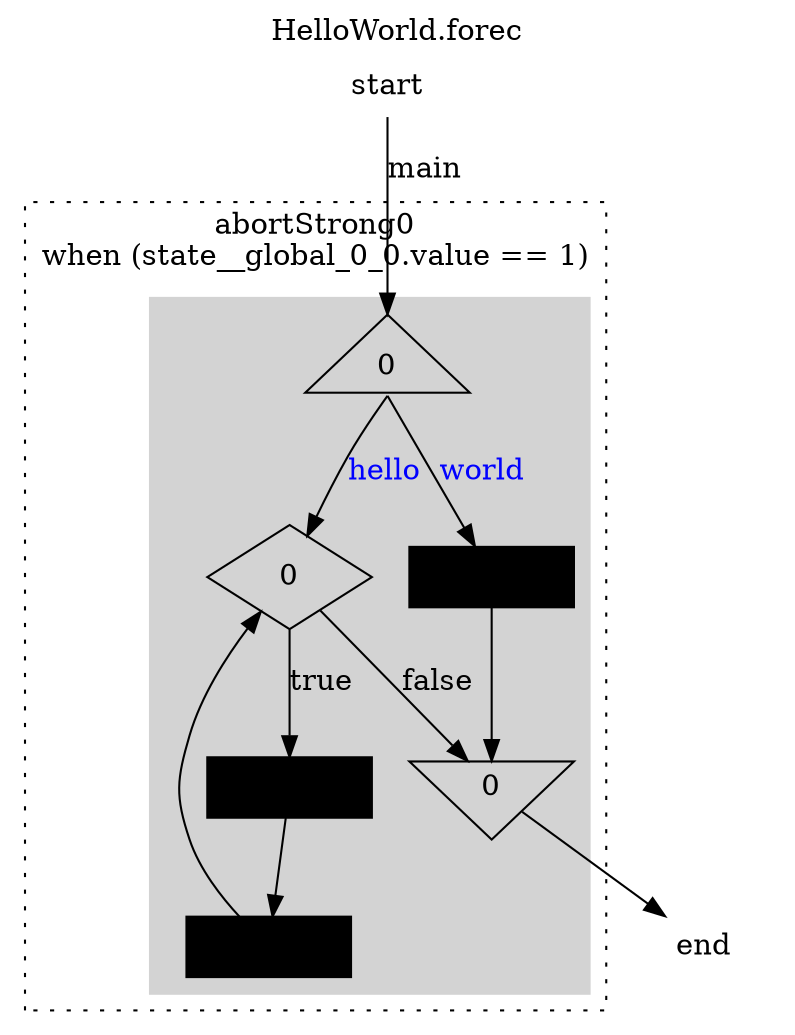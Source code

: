 digraph "HelloWorld" {
	ordering = out

	labeljust = l
	node [shape = box, fixedsize = true, height = 0.7, width = 1.1]

	start [shape = plaintext, height = 0.4]

		start -> par0_0Start [label = main, /*headport = n, tailport = s*/]
	subgraph cluster_abortStrong0_0 {
		color = black
		style = dotted

		subgraph cluster_par0_0 {
			style = filled
			color = lightgrey

			par0_0Start [label = 0, shape = triangle]
			par0_0End [label = 0, shape = invtriangle]

			par0_0Start -> while_0_0 [label = hello, fontcolor = blue, sametail = 0, /*headport = n, tailport = s*/]
			while_0_0 [label = 0, shape = diamond]
			while_0_0 -> pause0_0 [label = true, /*headport = n, tailport = s,*/ weight = 2]
			pause0_0 [label = "", shape = box, height = 0.4, style = filled, fillcolor = black]
			pause0_0 -> pause1_1 /*[headport = n, tailport = s]*/
			pause1_1 [label = "", shape = box, height = 0.4, style = filled, fillcolor = black]
			pause1_1 -> while_0_0 /*[headport = w, tailport = s]*/
			while_0_0 -> par0_0End [label = false/*, headport = n, tailport = e*/]

			par0_0Start -> pause2_4 [label = world, fontcolor = blue, sametail = 0, /*headport = n, tailport = s*/]
			pause2_4 [label = "", shape = box, height = 0.4, style = filled, fillcolor = black]
			pause2_4 -> par0_0End /*[headport = n, tailport = s]*/
		}
		label = "abortStrong0\nwhen (state__global_0_0.value == 1)"
	}
	par0_0End -> end /*[headport = n, tailport = s]*/

	end [shape = plaintext, height = 0.4]
	label = "HelloWorld.forec"
	labelloc = t
	labeljust = c
}
